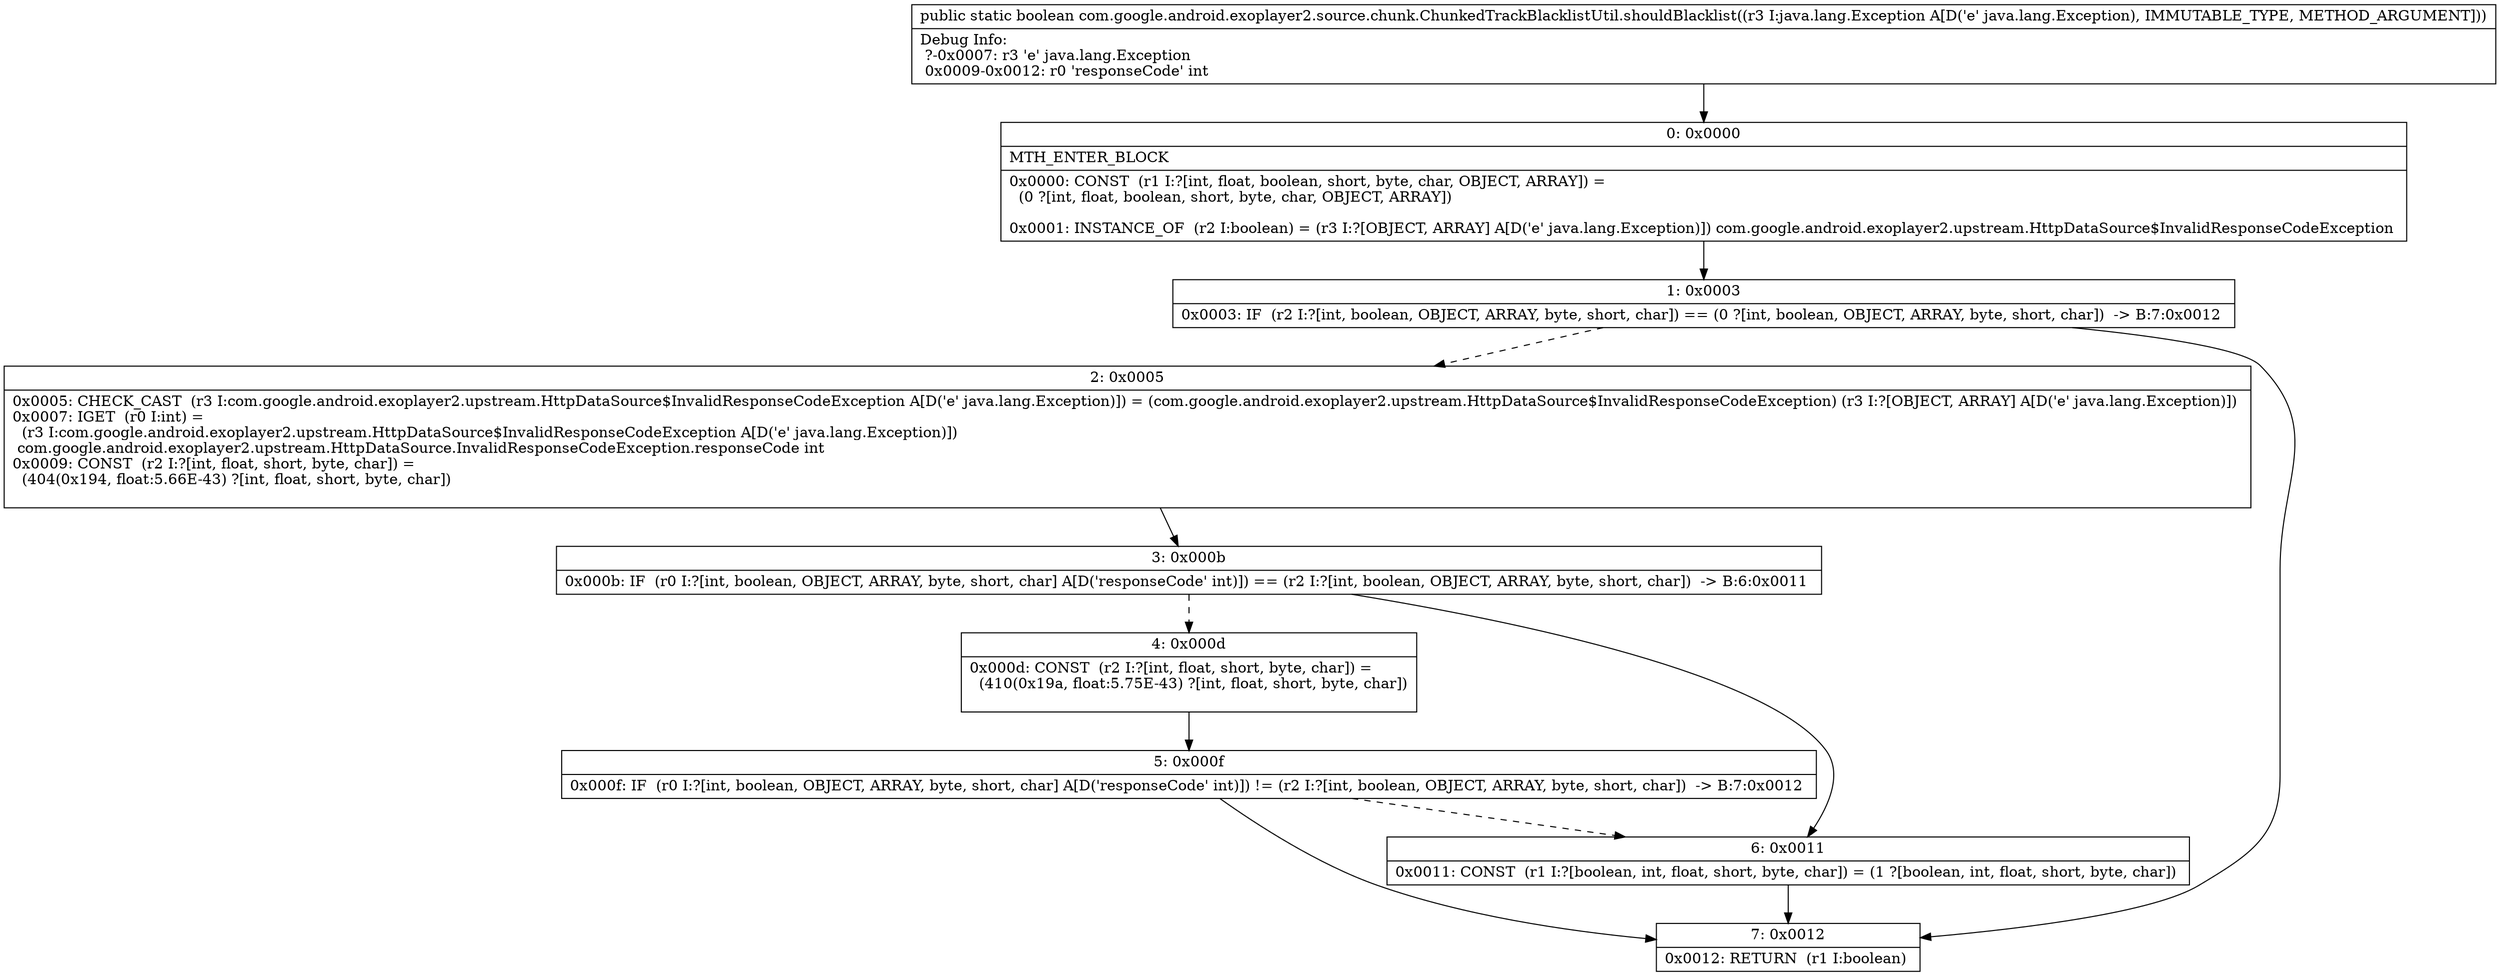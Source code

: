 digraph "CFG forcom.google.android.exoplayer2.source.chunk.ChunkedTrackBlacklistUtil.shouldBlacklist(Ljava\/lang\/Exception;)Z" {
Node_0 [shape=record,label="{0\:\ 0x0000|MTH_ENTER_BLOCK\l|0x0000: CONST  (r1 I:?[int, float, boolean, short, byte, char, OBJECT, ARRAY]) = \l  (0 ?[int, float, boolean, short, byte, char, OBJECT, ARRAY])\l \l0x0001: INSTANCE_OF  (r2 I:boolean) = (r3 I:?[OBJECT, ARRAY] A[D('e' java.lang.Exception)]) com.google.android.exoplayer2.upstream.HttpDataSource$InvalidResponseCodeException \l}"];
Node_1 [shape=record,label="{1\:\ 0x0003|0x0003: IF  (r2 I:?[int, boolean, OBJECT, ARRAY, byte, short, char]) == (0 ?[int, boolean, OBJECT, ARRAY, byte, short, char])  \-\> B:7:0x0012 \l}"];
Node_2 [shape=record,label="{2\:\ 0x0005|0x0005: CHECK_CAST  (r3 I:com.google.android.exoplayer2.upstream.HttpDataSource$InvalidResponseCodeException A[D('e' java.lang.Exception)]) = (com.google.android.exoplayer2.upstream.HttpDataSource$InvalidResponseCodeException) (r3 I:?[OBJECT, ARRAY] A[D('e' java.lang.Exception)]) \l0x0007: IGET  (r0 I:int) = \l  (r3 I:com.google.android.exoplayer2.upstream.HttpDataSource$InvalidResponseCodeException A[D('e' java.lang.Exception)])\l com.google.android.exoplayer2.upstream.HttpDataSource.InvalidResponseCodeException.responseCode int \l0x0009: CONST  (r2 I:?[int, float, short, byte, char]) = \l  (404(0x194, float:5.66E\-43) ?[int, float, short, byte, char])\l \l}"];
Node_3 [shape=record,label="{3\:\ 0x000b|0x000b: IF  (r0 I:?[int, boolean, OBJECT, ARRAY, byte, short, char] A[D('responseCode' int)]) == (r2 I:?[int, boolean, OBJECT, ARRAY, byte, short, char])  \-\> B:6:0x0011 \l}"];
Node_4 [shape=record,label="{4\:\ 0x000d|0x000d: CONST  (r2 I:?[int, float, short, byte, char]) = \l  (410(0x19a, float:5.75E\-43) ?[int, float, short, byte, char])\l \l}"];
Node_5 [shape=record,label="{5\:\ 0x000f|0x000f: IF  (r0 I:?[int, boolean, OBJECT, ARRAY, byte, short, char] A[D('responseCode' int)]) != (r2 I:?[int, boolean, OBJECT, ARRAY, byte, short, char])  \-\> B:7:0x0012 \l}"];
Node_6 [shape=record,label="{6\:\ 0x0011|0x0011: CONST  (r1 I:?[boolean, int, float, short, byte, char]) = (1 ?[boolean, int, float, short, byte, char]) \l}"];
Node_7 [shape=record,label="{7\:\ 0x0012|0x0012: RETURN  (r1 I:boolean) \l}"];
MethodNode[shape=record,label="{public static boolean com.google.android.exoplayer2.source.chunk.ChunkedTrackBlacklistUtil.shouldBlacklist((r3 I:java.lang.Exception A[D('e' java.lang.Exception), IMMUTABLE_TYPE, METHOD_ARGUMENT]))  | Debug Info:\l  ?\-0x0007: r3 'e' java.lang.Exception\l  0x0009\-0x0012: r0 'responseCode' int\l}"];
MethodNode -> Node_0;
Node_0 -> Node_1;
Node_1 -> Node_2[style=dashed];
Node_1 -> Node_7;
Node_2 -> Node_3;
Node_3 -> Node_4[style=dashed];
Node_3 -> Node_6;
Node_4 -> Node_5;
Node_5 -> Node_6[style=dashed];
Node_5 -> Node_7;
Node_6 -> Node_7;
}


